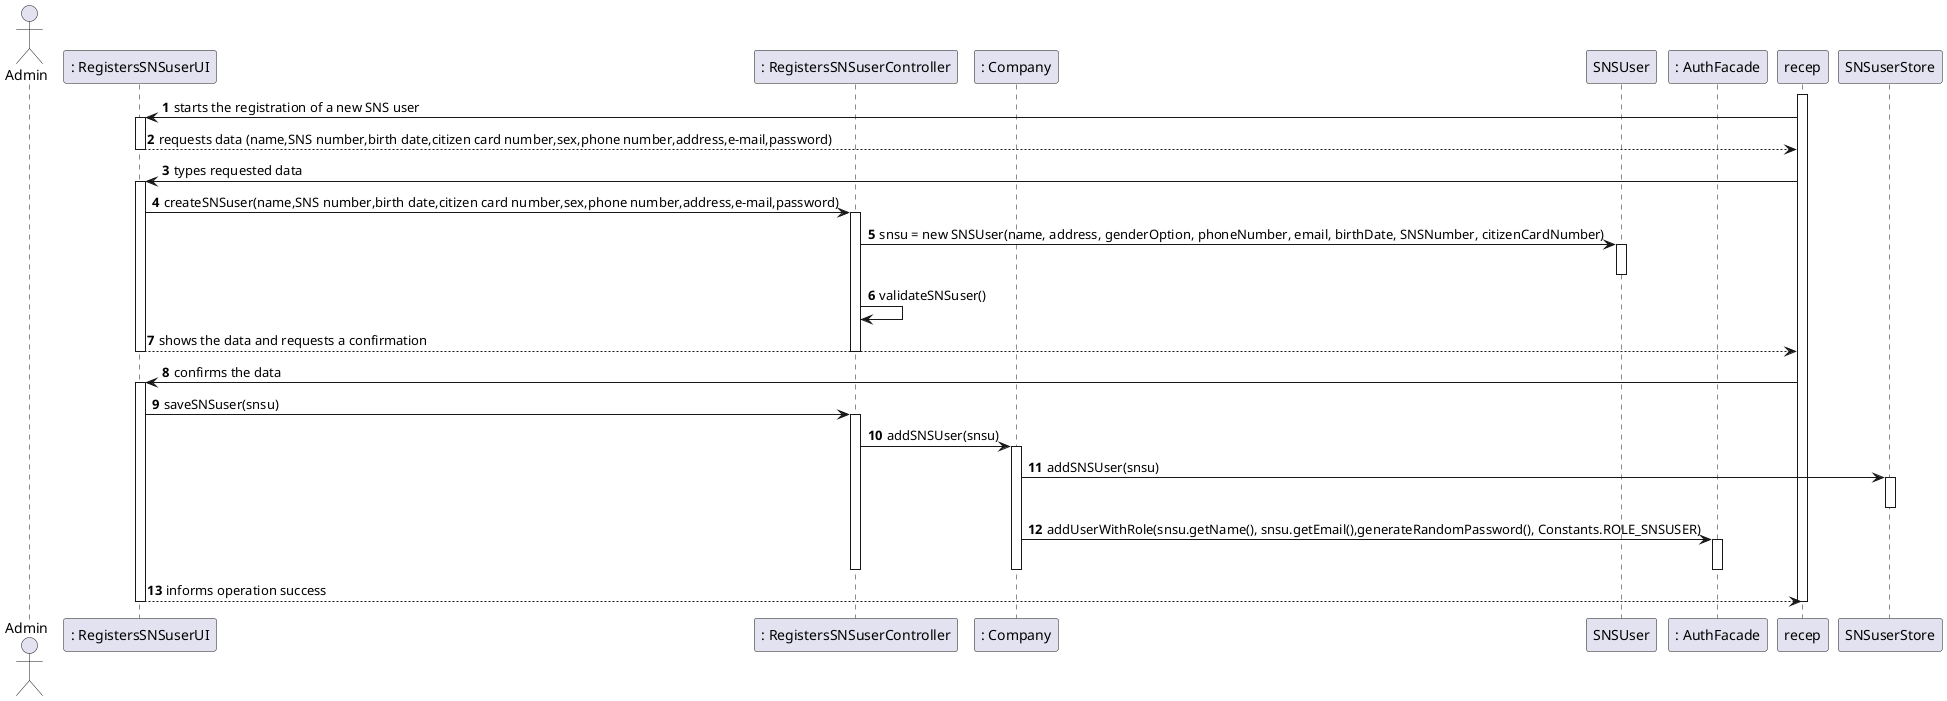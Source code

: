 @startuml
autonumber
actor "Admin" as admin

participant ": RegistersSNSuserUI" as UI
participant ": RegistersSNSuserController" as Controller
participant ": Company" as Company
participant "SNSUser" as SNSUser
participant ": AuthFacade" as auth

activate recep
recep -> UI :  starts the registration of a new SNS user
activate UI
UI --> recep : requests data (name,SNS number,birth date,citizen card number,sex,phone number,address,e-mail,password)
deactivate UI

recep -> UI : types requested data
activate UI

UI -> Controller : createSNSuser(name,SNS number,birth date,citizen card number,sex,phone number,address,e-mail,password)
activate Controller


Controller -> SNSUser : snsu = new SNSUser(name, address, genderOption, phoneNumber, email, birthDate, SNSNumber, citizenCardNumber)
activate SNSUser
deactivate SNSUser


Controller -> Controller : validateSNSuser()

UI --> recep : shows the data and requests a confirmation
deactivate UI
deactivate Controller

recep -> UI : confirms the data
activate UI

UI -> Controller : saveSNSuser(snsu)
activate Controller


Controller -> Company : addSNSUser(snsu)
activate Company


Company -> SNSuserStore : addSNSUser(snsu)
activate SNSuserStore
deactivate SNSuserStore

Company -> auth : addUserWithRole(snsu.getName(), snsu.getEmail(),generateRandomPassword(), Constants.ROLE_SNSUSER)
activate auth
deactivate auth

deactivate Controller
deactivate Company

UI --> recep : informs operation success

deactivate UI
deactivate recep
@enduml